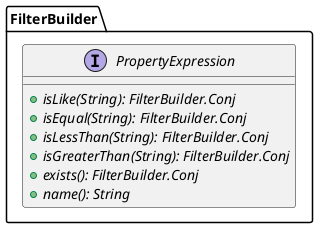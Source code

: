 @startuml

    interface FilterBuilder.PropertyExpression [[FilterBuilder.PropertyExpression.html]] {
        {abstract} +isLike(String): FilterBuilder.Conj
        {abstract} +isEqual(String): FilterBuilder.Conj
        {abstract} +isLessThan(String): FilterBuilder.Conj
        {abstract} +isGreaterThan(String): FilterBuilder.Conj
        {abstract} +exists(): FilterBuilder.Conj
        {abstract} +name(): String
    }

@enduml
